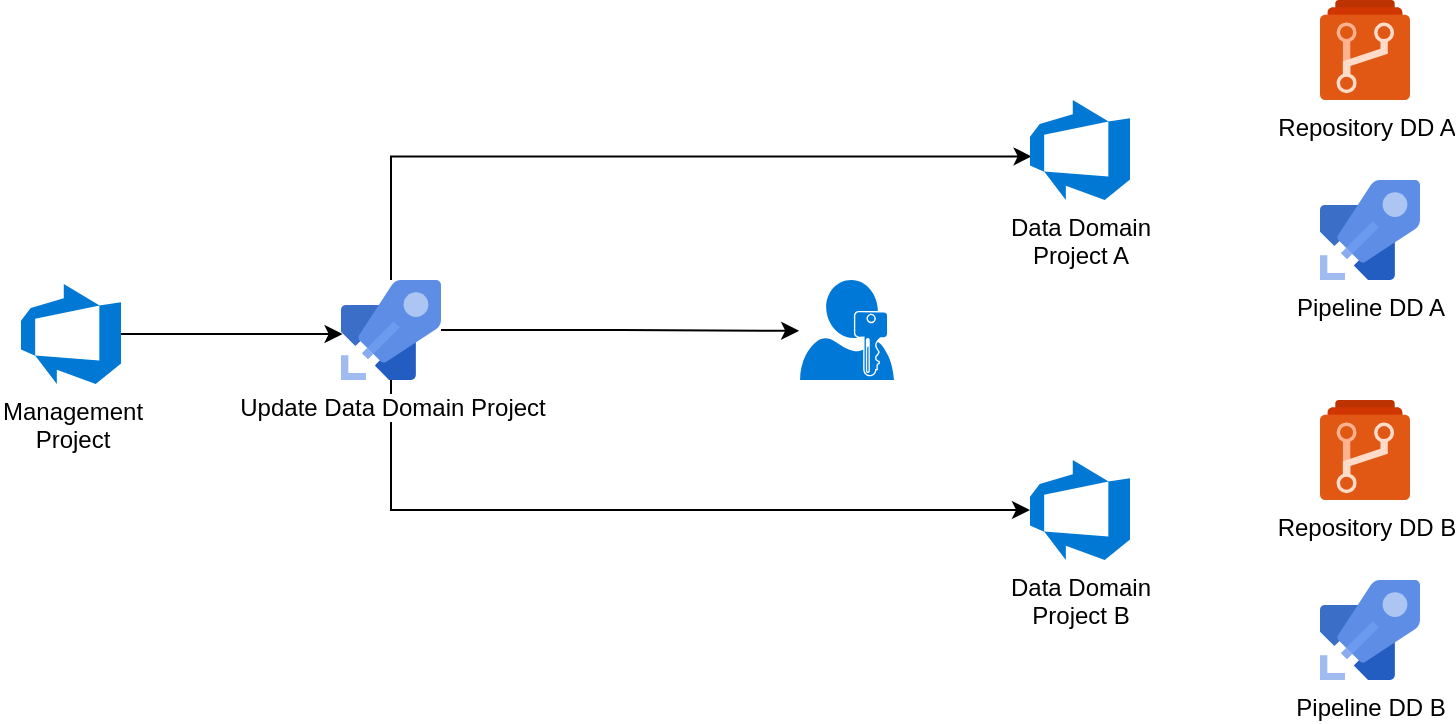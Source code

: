 <mxfile version="20.5.1" type="github">
  <diagram id="WI9T0HZ2pTsCkuznbFz-" name="Page-1">
    <mxGraphModel dx="2208" dy="867" grid="1" gridSize="10" guides="1" tooltips="1" connect="1" arrows="1" fold="1" page="1" pageScale="1" pageWidth="1169" pageHeight="827" math="0" shadow="0">
      <root>
        <mxCell id="0" />
        <mxCell id="1" parent="0" />
        <mxCell id="d2M2NSSrohAP7j92AUZB-3" style="edgeStyle=orthogonalEdgeStyle;rounded=0;orthogonalLoop=1;jettySize=auto;html=1;entryX=0.016;entryY=0.54;entryDx=0;entryDy=0;entryPerimeter=0;" edge="1" parent="1" source="d2M2NSSrohAP7j92AUZB-1" target="d2M2NSSrohAP7j92AUZB-2">
          <mxGeometry relative="1" as="geometry" />
        </mxCell>
        <mxCell id="d2M2NSSrohAP7j92AUZB-1" value="Management&lt;br&gt;Project" style="sketch=0;aspect=fixed;html=1;points=[];align=center;image;fontSize=12;image=img/lib/mscae/Azure_DevOps.svg;" vertex="1" parent="1">
          <mxGeometry x="80.5" y="212" width="50" height="50" as="geometry" />
        </mxCell>
        <mxCell id="d2M2NSSrohAP7j92AUZB-6" style="edgeStyle=orthogonalEdgeStyle;rounded=0;orthogonalLoop=1;jettySize=auto;html=1;entryX=0.016;entryY=0.564;entryDx=0;entryDy=0;entryPerimeter=0;" edge="1" parent="1" source="d2M2NSSrohAP7j92AUZB-2" target="d2M2NSSrohAP7j92AUZB-4">
          <mxGeometry relative="1" as="geometry">
            <Array as="points">
              <mxPoint x="265.5" y="148" />
            </Array>
          </mxGeometry>
        </mxCell>
        <mxCell id="d2M2NSSrohAP7j92AUZB-7" style="edgeStyle=orthogonalEdgeStyle;rounded=0;orthogonalLoop=1;jettySize=auto;html=1;" edge="1" parent="1" source="d2M2NSSrohAP7j92AUZB-2" target="d2M2NSSrohAP7j92AUZB-5">
          <mxGeometry relative="1" as="geometry">
            <Array as="points">
              <mxPoint x="265.5" y="325" />
            </Array>
          </mxGeometry>
        </mxCell>
        <mxCell id="d2M2NSSrohAP7j92AUZB-13" style="edgeStyle=orthogonalEdgeStyle;rounded=0;orthogonalLoop=1;jettySize=auto;html=1;entryX=-0.009;entryY=0.508;entryDx=0;entryDy=0;entryPerimeter=0;" edge="1" parent="1" source="d2M2NSSrohAP7j92AUZB-2" target="d2M2NSSrohAP7j92AUZB-10">
          <mxGeometry relative="1" as="geometry" />
        </mxCell>
        <mxCell id="d2M2NSSrohAP7j92AUZB-2" value="Update Data Domain Project" style="sketch=0;aspect=fixed;html=1;points=[];align=center;image;fontSize=12;image=img/lib/mscae/Azure_Pipelines.svg;" vertex="1" parent="1">
          <mxGeometry x="240.5" y="210" width="50" height="50" as="geometry" />
        </mxCell>
        <mxCell id="d2M2NSSrohAP7j92AUZB-4" value="Data Domain&lt;br&gt;Project A" style="sketch=0;aspect=fixed;html=1;points=[];align=center;image;fontSize=12;image=img/lib/mscae/Azure_DevOps.svg;" vertex="1" parent="1">
          <mxGeometry x="585" y="120" width="50" height="50" as="geometry" />
        </mxCell>
        <mxCell id="d2M2NSSrohAP7j92AUZB-5" value="Data Domain&lt;br&gt;Project B" style="sketch=0;aspect=fixed;html=1;points=[];align=center;image;fontSize=12;image=img/lib/mscae/Azure_DevOps.svg;" vertex="1" parent="1">
          <mxGeometry x="585" y="300" width="50" height="50" as="geometry" />
        </mxCell>
        <mxCell id="d2M2NSSrohAP7j92AUZB-8" value="Repository DD A" style="sketch=0;aspect=fixed;html=1;points=[];align=center;image;fontSize=12;image=img/lib/mscae/Azure_Repos.svg;" vertex="1" parent="1">
          <mxGeometry x="730" y="70" width="45" height="50" as="geometry" />
        </mxCell>
        <mxCell id="d2M2NSSrohAP7j92AUZB-9" value="Pipeline DD A" style="sketch=0;aspect=fixed;html=1;points=[];align=center;image;fontSize=12;image=img/lib/mscae/Azure_Pipelines.svg;" vertex="1" parent="1">
          <mxGeometry x="730" y="160" width="50" height="50" as="geometry" />
        </mxCell>
        <mxCell id="d2M2NSSrohAP7j92AUZB-10" value="" style="sketch=0;aspect=fixed;pointerEvents=1;shadow=0;dashed=0;html=1;strokeColor=none;labelPosition=center;verticalLabelPosition=bottom;verticalAlign=top;align=center;shape=mxgraph.mscae.enterprise.user_permissions;fillColor=#0078D7;" vertex="1" parent="1">
          <mxGeometry x="470" y="210" width="47" height="50" as="geometry" />
        </mxCell>
        <mxCell id="d2M2NSSrohAP7j92AUZB-11" value="Repository DD B" style="sketch=0;aspect=fixed;html=1;points=[];align=center;image;fontSize=12;image=img/lib/mscae/Azure_Repos.svg;" vertex="1" parent="1">
          <mxGeometry x="730" y="270" width="45" height="50" as="geometry" />
        </mxCell>
        <mxCell id="d2M2NSSrohAP7j92AUZB-12" value="Pipeline DD B" style="sketch=0;aspect=fixed;html=1;points=[];align=center;image;fontSize=12;image=img/lib/mscae/Azure_Pipelines.svg;" vertex="1" parent="1">
          <mxGeometry x="730" y="360" width="50" height="50" as="geometry" />
        </mxCell>
      </root>
    </mxGraphModel>
  </diagram>
</mxfile>
